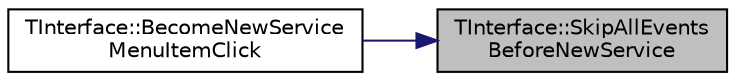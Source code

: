 digraph "TInterface::SkipAllEventsBeforeNewService"
{
 // INTERACTIVE_SVG=YES
 // LATEX_PDF_SIZE
  edge [fontname="Helvetica",fontsize="10",labelfontname="Helvetica",labelfontsize="10"];
  node [fontname="Helvetica",fontsize="10",shape=record];
  rankdir="RL";
  Node1 [label="TInterface::SkipAllEvents\lBeforeNewService",height=0.2,width=0.4,color="black", fillcolor="grey75", style="filled", fontcolor="black",tooltip="used when change early to the next service (Fns, Fns-sh, Frh-sh or F-nshs) to advance the action poin..."];
  Node1 -> Node2 [dir="back",color="midnightblue",fontsize="10",style="solid",fontname="Helvetica"];
  Node2 [label="TInterface::BecomeNewService\lMenuItemClick",height=0.2,width=0.4,color="black", fillcolor="white", style="filled",URL="$class_t_interface.html#a0e9af41ff305fe2813385fce38b73206",tooltip=" "];
}

